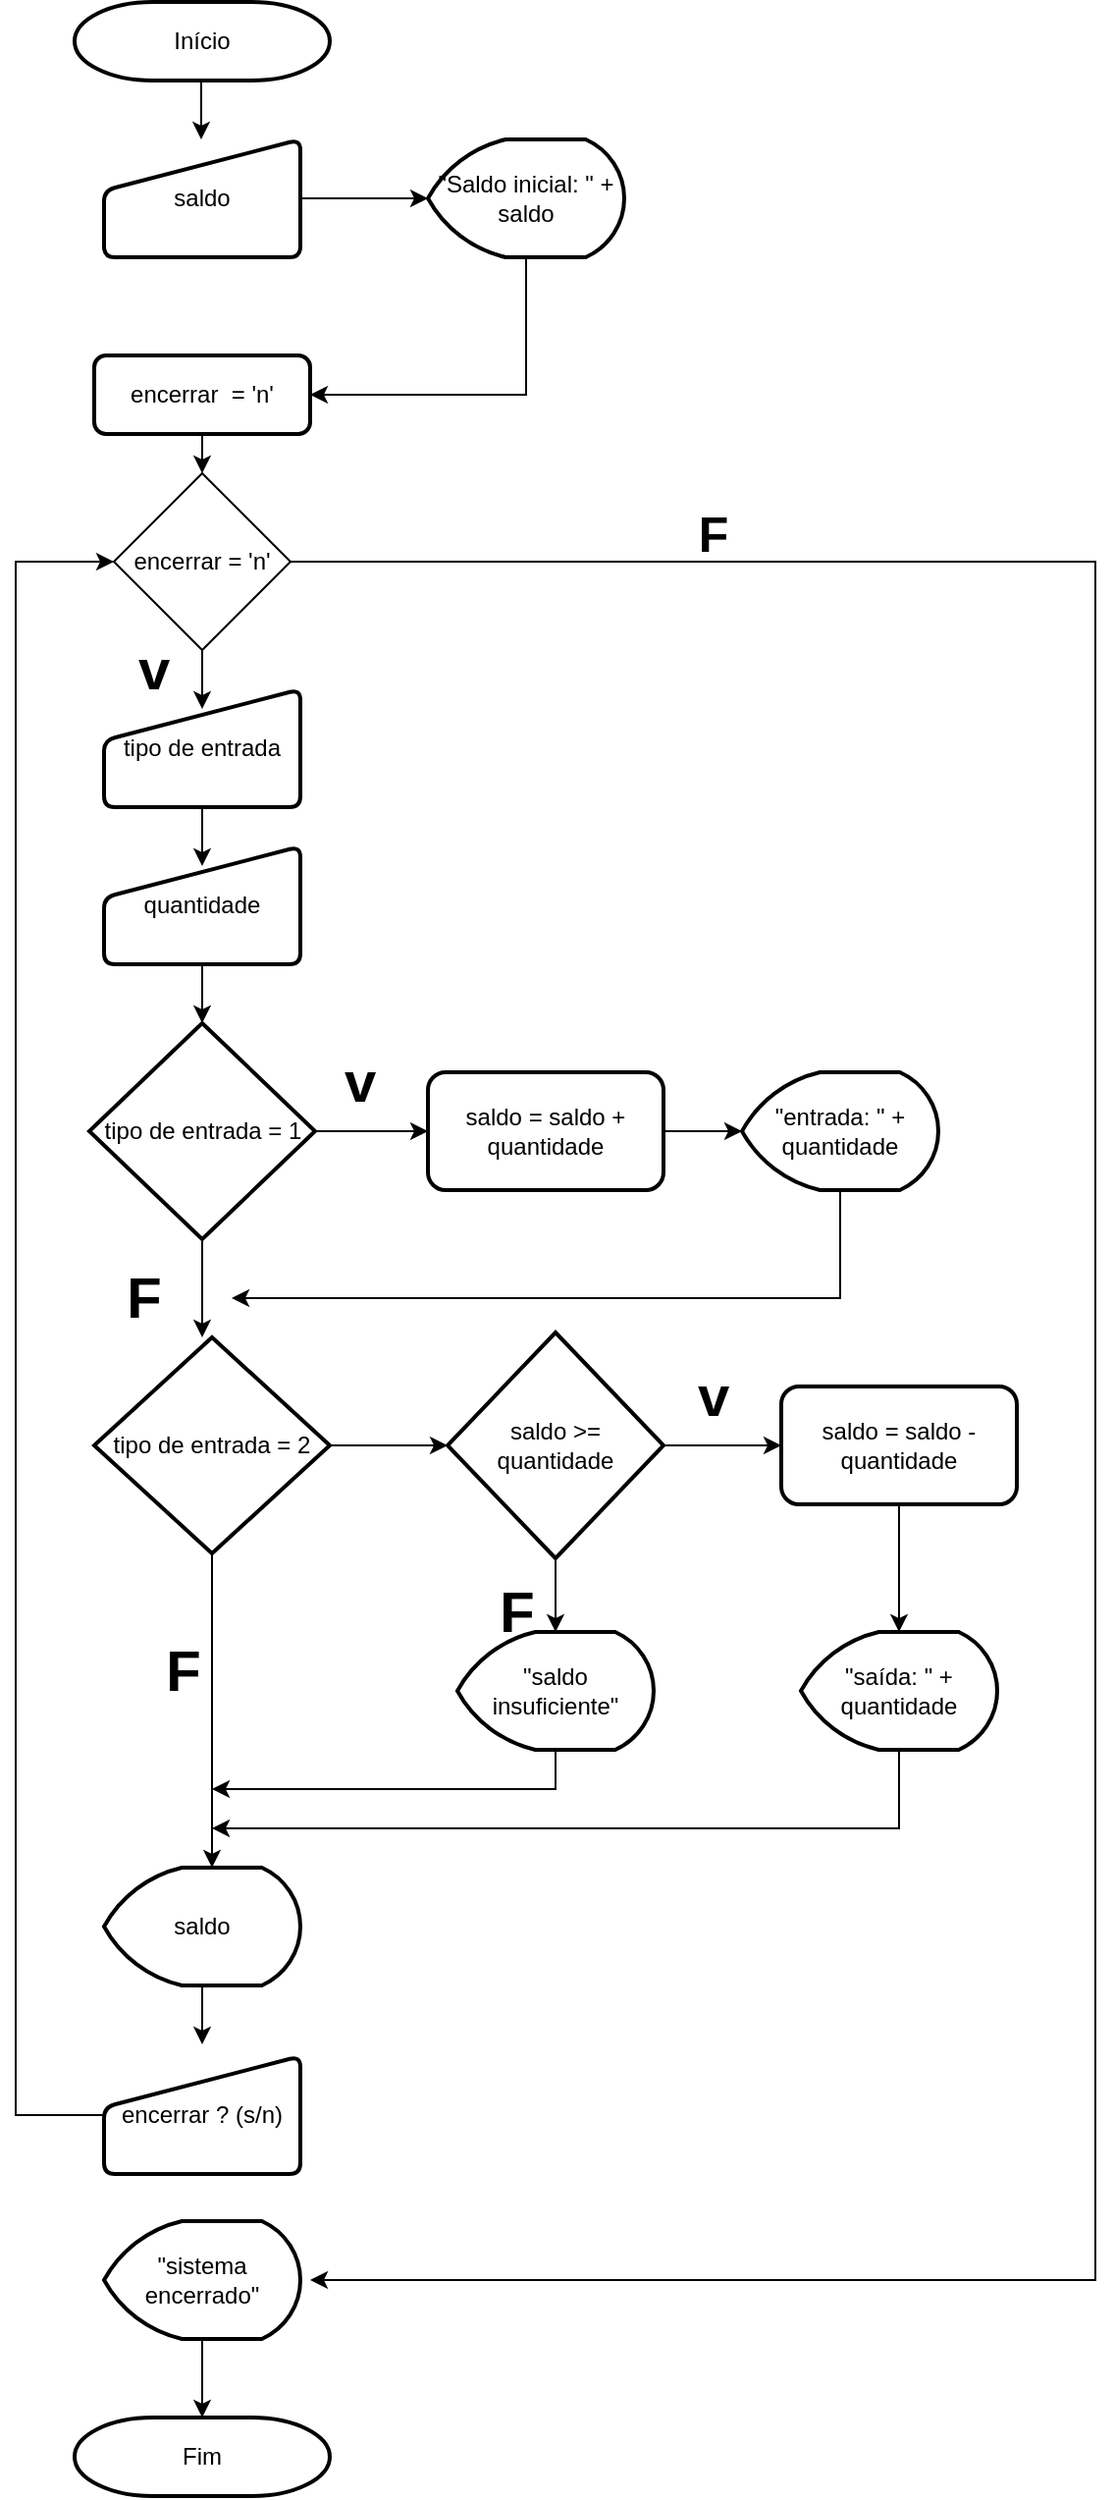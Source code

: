 <mxfile version="21.0.6" type="github">
  <diagram name="Página-1" id="KixKzHRUQ0QH3yWpuFrL">
    <mxGraphModel dx="880" dy="2814" grid="1" gridSize="10" guides="1" tooltips="1" connect="1" arrows="1" fold="1" page="1" pageScale="1" pageWidth="827" pageHeight="1169" math="0" shadow="0">
      <root>
        <mxCell id="0" />
        <mxCell id="1" parent="0" />
        <mxCell id="LtWXNLD-y333BuhR3tki-5" value="Início" style="strokeWidth=2;html=1;shape=mxgraph.flowchart.terminator;whiteSpace=wrap;" vertex="1" parent="1">
          <mxGeometry x="120" y="-1630" width="130" height="40" as="geometry" />
        </mxCell>
        <mxCell id="LtWXNLD-y333BuhR3tki-6" value="" style="endArrow=classic;html=1;rounded=0;" edge="1" parent="1">
          <mxGeometry width="50" height="50" relative="1" as="geometry">
            <mxPoint x="184.5" y="-1590" as="sourcePoint" />
            <mxPoint x="185" y="-1560" as="targetPoint" />
            <Array as="points">
              <mxPoint x="184.5" y="-1560" />
            </Array>
          </mxGeometry>
        </mxCell>
        <mxCell id="LtWXNLD-y333BuhR3tki-14" style="edgeStyle=orthogonalEdgeStyle;rounded=0;orthogonalLoop=1;jettySize=auto;html=1;" edge="1" parent="1" source="LtWXNLD-y333BuhR3tki-7">
          <mxGeometry relative="1" as="geometry">
            <mxPoint x="300" y="-1530" as="targetPoint" />
          </mxGeometry>
        </mxCell>
        <mxCell id="LtWXNLD-y333BuhR3tki-7" value="saldo" style="html=1;strokeWidth=2;shape=manualInput;whiteSpace=wrap;rounded=1;size=26;arcSize=11;" vertex="1" parent="1">
          <mxGeometry x="135" y="-1560" width="100" height="60" as="geometry" />
        </mxCell>
        <mxCell id="LtWXNLD-y333BuhR3tki-15" value="&quot;Saldo inicial: &quot; +&lt;br&gt;saldo" style="strokeWidth=2;html=1;shape=mxgraph.flowchart.display;whiteSpace=wrap;" vertex="1" parent="1">
          <mxGeometry x="300" y="-1560" width="100" height="60" as="geometry" />
        </mxCell>
        <mxCell id="LtWXNLD-y333BuhR3tki-16" value="" style="endArrow=classic;html=1;rounded=0;" edge="1" parent="1" source="LtWXNLD-y333BuhR3tki-15">
          <mxGeometry width="50" height="50" relative="1" as="geometry">
            <mxPoint x="350" y="-1450" as="sourcePoint" />
            <mxPoint x="240" y="-1430" as="targetPoint" />
            <Array as="points">
              <mxPoint x="350" y="-1430" />
            </Array>
          </mxGeometry>
        </mxCell>
        <mxCell id="LtWXNLD-y333BuhR3tki-18" value="encerrar&amp;nbsp; = &#39;n&#39;" style="rounded=1;whiteSpace=wrap;html=1;strokeWidth=2;" vertex="1" parent="1">
          <mxGeometry x="130" y="-1450" width="110" height="40" as="geometry" />
        </mxCell>
        <mxCell id="LtWXNLD-y333BuhR3tki-19" value="" style="endArrow=classic;html=1;rounded=0;" edge="1" parent="1" source="LtWXNLD-y333BuhR3tki-18">
          <mxGeometry width="50" height="50" relative="1" as="geometry">
            <mxPoint x="185" y="-1360" as="sourcePoint" />
            <mxPoint x="185" y="-1390" as="targetPoint" />
          </mxGeometry>
        </mxCell>
        <mxCell id="LtWXNLD-y333BuhR3tki-20" value="encerrar = &#39;n&#39;" style="rhombus;whiteSpace=wrap;html=1;" vertex="1" parent="1">
          <mxGeometry x="140" y="-1390" width="90" height="90" as="geometry" />
        </mxCell>
        <mxCell id="LtWXNLD-y333BuhR3tki-22" value="" style="endArrow=classic;html=1;rounded=0;" edge="1" parent="1" source="LtWXNLD-y333BuhR3tki-20">
          <mxGeometry width="50" height="50" relative="1" as="geometry">
            <mxPoint x="185" y="-1250" as="sourcePoint" />
            <mxPoint x="185" y="-1270" as="targetPoint" />
          </mxGeometry>
        </mxCell>
        <mxCell id="LtWXNLD-y333BuhR3tki-23" value="tipo de entrada" style="html=1;strokeWidth=2;shape=manualInput;whiteSpace=wrap;rounded=1;size=26;arcSize=11;" vertex="1" parent="1">
          <mxGeometry x="135" y="-1280" width="100" height="60" as="geometry" />
        </mxCell>
        <mxCell id="LtWXNLD-y333BuhR3tki-24" value="" style="endArrow=classic;html=1;rounded=0;" edge="1" parent="1" source="LtWXNLD-y333BuhR3tki-23">
          <mxGeometry width="50" height="50" relative="1" as="geometry">
            <mxPoint x="185" y="-1170" as="sourcePoint" />
            <mxPoint x="185" y="-1190" as="targetPoint" />
          </mxGeometry>
        </mxCell>
        <mxCell id="LtWXNLD-y333BuhR3tki-25" value="quantidade" style="html=1;strokeWidth=2;shape=manualInput;whiteSpace=wrap;rounded=1;size=26;arcSize=11;" vertex="1" parent="1">
          <mxGeometry x="135" y="-1200" width="100" height="60" as="geometry" />
        </mxCell>
        <mxCell id="LtWXNLD-y333BuhR3tki-26" value="" style="endArrow=classic;html=1;rounded=0;" edge="1" parent="1" source="LtWXNLD-y333BuhR3tki-25">
          <mxGeometry width="50" height="50" relative="1" as="geometry">
            <mxPoint x="185" y="-1080" as="sourcePoint" />
            <mxPoint x="185" y="-1110" as="targetPoint" />
          </mxGeometry>
        </mxCell>
        <mxCell id="LtWXNLD-y333BuhR3tki-27" value="tipo de entrada = 1" style="strokeWidth=2;html=1;shape=mxgraph.flowchart.decision;whiteSpace=wrap;" vertex="1" parent="1">
          <mxGeometry x="127.5" y="-1110" width="115" height="110" as="geometry" />
        </mxCell>
        <mxCell id="LtWXNLD-y333BuhR3tki-28" value="" style="endArrow=classic;html=1;rounded=0;" edge="1" parent="1" source="LtWXNLD-y333BuhR3tki-27">
          <mxGeometry width="50" height="50" relative="1" as="geometry">
            <mxPoint x="242.5" y="-1005" as="sourcePoint" />
            <mxPoint x="300" y="-1055" as="targetPoint" />
          </mxGeometry>
        </mxCell>
        <mxCell id="LtWXNLD-y333BuhR3tki-29" value="saldo = saldo + quantidade" style="rounded=1;whiteSpace=wrap;html=1;strokeWidth=2;" vertex="1" parent="1">
          <mxGeometry x="300" y="-1085" width="120" height="60" as="geometry" />
        </mxCell>
        <mxCell id="LtWXNLD-y333BuhR3tki-30" value="" style="endArrow=classic;html=1;rounded=0;" edge="1" parent="1" source="LtWXNLD-y333BuhR3tki-29">
          <mxGeometry width="50" height="50" relative="1" as="geometry">
            <mxPoint x="420" y="-1005" as="sourcePoint" />
            <mxPoint x="460" y="-1055" as="targetPoint" />
          </mxGeometry>
        </mxCell>
        <mxCell id="LtWXNLD-y333BuhR3tki-31" value="&quot;entrada: &quot; + quantidade" style="strokeWidth=2;html=1;shape=mxgraph.flowchart.display;whiteSpace=wrap;" vertex="1" parent="1">
          <mxGeometry x="460" y="-1085" width="100" height="60" as="geometry" />
        </mxCell>
        <mxCell id="LtWXNLD-y333BuhR3tki-32" value="" style="endArrow=classic;html=1;rounded=0;" edge="1" parent="1" source="LtWXNLD-y333BuhR3tki-27">
          <mxGeometry width="50" height="50" relative="1" as="geometry">
            <mxPoint x="185" y="-950" as="sourcePoint" />
            <mxPoint x="185" y="-950" as="targetPoint" />
          </mxGeometry>
        </mxCell>
        <mxCell id="LtWXNLD-y333BuhR3tki-33" value="" style="endArrow=classic;html=1;rounded=0;" edge="1" parent="1" source="LtWXNLD-y333BuhR3tki-31">
          <mxGeometry width="50" height="50" relative="1" as="geometry">
            <mxPoint x="510" y="-975" as="sourcePoint" />
            <mxPoint x="200" y="-970" as="targetPoint" />
            <Array as="points">
              <mxPoint x="510" y="-970" />
            </Array>
          </mxGeometry>
        </mxCell>
        <mxCell id="LtWXNLD-y333BuhR3tki-34" value="tipo de entrada = 2" style="strokeWidth=2;html=1;shape=mxgraph.flowchart.decision;whiteSpace=wrap;" vertex="1" parent="1">
          <mxGeometry x="130" y="-950" width="120" height="110" as="geometry" />
        </mxCell>
        <mxCell id="LtWXNLD-y333BuhR3tki-35" value="" style="endArrow=classic;html=1;rounded=0;" edge="1" parent="1" source="LtWXNLD-y333BuhR3tki-34">
          <mxGeometry width="50" height="50" relative="1" as="geometry">
            <mxPoint x="250" y="-845" as="sourcePoint" />
            <mxPoint x="310" y="-895" as="targetPoint" />
          </mxGeometry>
        </mxCell>
        <mxCell id="LtWXNLD-y333BuhR3tki-36" value="v" style="text;strokeColor=none;fillColor=none;html=1;fontSize=29;fontStyle=1;verticalAlign=middle;align=center;" vertex="1" parent="1">
          <mxGeometry x="110" y="-1310" width="100" height="40" as="geometry" />
        </mxCell>
        <mxCell id="LtWXNLD-y333BuhR3tki-37" value="v" style="text;strokeColor=none;fillColor=none;html=1;fontSize=29;fontStyle=1;verticalAlign=middle;align=center;" vertex="1" parent="1">
          <mxGeometry x="210" y="-1110" width="110" height="60" as="geometry" />
        </mxCell>
        <mxCell id="LtWXNLD-y333BuhR3tki-39" value="F" style="text;strokeColor=none;fillColor=none;html=1;fontSize=29;fontStyle=1;verticalAlign=middle;align=center;" vertex="1" parent="1">
          <mxGeometry x="100" y="-1000" width="110" height="60" as="geometry" />
        </mxCell>
        <mxCell id="LtWXNLD-y333BuhR3tki-40" value="saldo &amp;gt;= quantidade" style="strokeWidth=2;html=1;shape=mxgraph.flowchart.decision;whiteSpace=wrap;" vertex="1" parent="1">
          <mxGeometry x="310" y="-952.5" width="110" height="115" as="geometry" />
        </mxCell>
        <mxCell id="LtWXNLD-y333BuhR3tki-41" value="" style="endArrow=classic;html=1;rounded=0;" edge="1" parent="1" source="LtWXNLD-y333BuhR3tki-40">
          <mxGeometry width="50" height="50" relative="1" as="geometry">
            <mxPoint x="420" y="-845" as="sourcePoint" />
            <mxPoint x="480" y="-895" as="targetPoint" />
          </mxGeometry>
        </mxCell>
        <mxCell id="LtWXNLD-y333BuhR3tki-42" value="saldo = saldo - quantidade" style="rounded=1;whiteSpace=wrap;html=1;fontSize=12;strokeWidth=2;" vertex="1" parent="1">
          <mxGeometry x="480" y="-925" width="120" height="60" as="geometry" />
        </mxCell>
        <mxCell id="LtWXNLD-y333BuhR3tki-43" value="v" style="text;strokeColor=none;fillColor=none;html=1;fontSize=29;fontStyle=1;verticalAlign=middle;align=center;" vertex="1" parent="1">
          <mxGeometry x="390" y="-950" width="110" height="60" as="geometry" />
        </mxCell>
        <mxCell id="LtWXNLD-y333BuhR3tki-44" value="" style="endArrow=classic;html=1;rounded=0;" edge="1" parent="1" source="LtWXNLD-y333BuhR3tki-42">
          <mxGeometry width="50" height="50" relative="1" as="geometry">
            <mxPoint x="540" y="-815" as="sourcePoint" />
            <mxPoint x="540" y="-800" as="targetPoint" />
          </mxGeometry>
        </mxCell>
        <mxCell id="LtWXNLD-y333BuhR3tki-45" value="" style="endArrow=classic;html=1;rounded=0;" edge="1" parent="1" source="LtWXNLD-y333BuhR3tki-40">
          <mxGeometry width="50" height="50" relative="1" as="geometry">
            <mxPoint x="365" y="-787.5" as="sourcePoint" />
            <mxPoint x="365" y="-800" as="targetPoint" />
          </mxGeometry>
        </mxCell>
        <mxCell id="LtWXNLD-y333BuhR3tki-46" value="&quot;saída: &quot; + quantidade" style="strokeWidth=2;html=1;shape=mxgraph.flowchart.display;whiteSpace=wrap;" vertex="1" parent="1">
          <mxGeometry x="490" y="-800" width="100" height="60" as="geometry" />
        </mxCell>
        <mxCell id="LtWXNLD-y333BuhR3tki-47" value="&quot;saldo insuficiente&quot;" style="strokeWidth=2;html=1;shape=mxgraph.flowchart.display;whiteSpace=wrap;" vertex="1" parent="1">
          <mxGeometry x="315" y="-800" width="100" height="60" as="geometry" />
        </mxCell>
        <mxCell id="LtWXNLD-y333BuhR3tki-48" value="F" style="text;strokeColor=none;fillColor=none;html=1;fontSize=29;fontStyle=1;verticalAlign=middle;align=center;" vertex="1" parent="1">
          <mxGeometry x="290" y="-840" width="110" height="60" as="geometry" />
        </mxCell>
        <mxCell id="LtWXNLD-y333BuhR3tki-49" value="" style="endArrow=classic;html=1;rounded=0;" edge="1" parent="1" source="LtWXNLD-y333BuhR3tki-34">
          <mxGeometry width="50" height="50" relative="1" as="geometry">
            <mxPoint x="190" y="-790" as="sourcePoint" />
            <mxPoint x="190" y="-680" as="targetPoint" />
          </mxGeometry>
        </mxCell>
        <mxCell id="LtWXNLD-y333BuhR3tki-50" value="F" style="text;strokeColor=none;fillColor=none;html=1;fontSize=29;fontStyle=1;verticalAlign=middle;align=center;" vertex="1" parent="1">
          <mxGeometry x="120" y="-810" width="110" height="60" as="geometry" />
        </mxCell>
        <mxCell id="LtWXNLD-y333BuhR3tki-52" value="" style="endArrow=classic;html=1;rounded=0;" edge="1" parent="1" source="LtWXNLD-y333BuhR3tki-47">
          <mxGeometry width="50" height="50" relative="1" as="geometry">
            <mxPoint x="365" y="-690" as="sourcePoint" />
            <mxPoint x="190" y="-720" as="targetPoint" />
            <Array as="points">
              <mxPoint x="365" y="-720" />
            </Array>
          </mxGeometry>
        </mxCell>
        <mxCell id="LtWXNLD-y333BuhR3tki-53" value="" style="endArrow=classic;html=1;rounded=0;" edge="1" parent="1" source="LtWXNLD-y333BuhR3tki-46">
          <mxGeometry width="50" height="50" relative="1" as="geometry">
            <mxPoint x="540" y="-690" as="sourcePoint" />
            <mxPoint x="190" y="-700" as="targetPoint" />
            <Array as="points">
              <mxPoint x="540" y="-700" />
            </Array>
          </mxGeometry>
        </mxCell>
        <mxCell id="LtWXNLD-y333BuhR3tki-54" value="saldo" style="strokeWidth=2;html=1;shape=mxgraph.flowchart.display;whiteSpace=wrap;" vertex="1" parent="1">
          <mxGeometry x="135" y="-680" width="100" height="60" as="geometry" />
        </mxCell>
        <mxCell id="LtWXNLD-y333BuhR3tki-55" value="" style="endArrow=classic;html=1;rounded=0;" edge="1" parent="1" source="LtWXNLD-y333BuhR3tki-54">
          <mxGeometry width="50" height="50" relative="1" as="geometry">
            <mxPoint x="185" y="-570" as="sourcePoint" />
            <mxPoint x="185" y="-590" as="targetPoint" />
          </mxGeometry>
        </mxCell>
        <mxCell id="LtWXNLD-y333BuhR3tki-56" value="encerrar ? (s/n)" style="html=1;strokeWidth=2;shape=manualInput;whiteSpace=wrap;rounded=1;size=26;arcSize=11;" vertex="1" parent="1">
          <mxGeometry x="135" y="-584" width="100" height="60" as="geometry" />
        </mxCell>
        <mxCell id="LtWXNLD-y333BuhR3tki-57" value="" style="endArrow=classic;html=1;rounded=0;entryX=0;entryY=0.5;entryDx=0;entryDy=0;" edge="1" parent="1" source="LtWXNLD-y333BuhR3tki-56" target="LtWXNLD-y333BuhR3tki-20">
          <mxGeometry width="50" height="50" relative="1" as="geometry">
            <mxPoint x="64.289" y="-504" as="sourcePoint" />
            <mxPoint x="90" y="-1350" as="targetPoint" />
            <Array as="points">
              <mxPoint x="100" y="-554" />
              <mxPoint x="90" y="-554" />
              <mxPoint x="90" y="-1330" />
              <mxPoint x="90" y="-1345" />
            </Array>
          </mxGeometry>
        </mxCell>
        <mxCell id="LtWXNLD-y333BuhR3tki-59" value="" style="endArrow=classic;html=1;rounded=0;" edge="1" parent="1" source="LtWXNLD-y333BuhR3tki-20">
          <mxGeometry width="50" height="50" relative="1" as="geometry">
            <mxPoint x="230" y="-1295" as="sourcePoint" />
            <mxPoint x="240" y="-470" as="targetPoint" />
            <Array as="points">
              <mxPoint x="640" y="-1345" />
              <mxPoint x="640" y="-620" />
              <mxPoint x="640" y="-470" />
            </Array>
          </mxGeometry>
        </mxCell>
        <mxCell id="LtWXNLD-y333BuhR3tki-60" value="F" style="text;strokeColor=none;fillColor=none;html=1;fontSize=25;fontStyle=1;verticalAlign=middle;align=center;" vertex="1" parent="1">
          <mxGeometry x="390" y="-1390" width="110" height="60" as="geometry" />
        </mxCell>
        <mxCell id="LtWXNLD-y333BuhR3tki-61" value="&quot;sistema encerrado&quot;" style="strokeWidth=2;html=1;shape=mxgraph.flowchart.display;whiteSpace=wrap;" vertex="1" parent="1">
          <mxGeometry x="135" y="-500" width="100" height="60" as="geometry" />
        </mxCell>
        <mxCell id="LtWXNLD-y333BuhR3tki-62" value="" style="endArrow=classic;html=1;rounded=0;" edge="1" parent="1" source="LtWXNLD-y333BuhR3tki-61">
          <mxGeometry width="50" height="50" relative="1" as="geometry">
            <mxPoint x="185" y="-390" as="sourcePoint" />
            <mxPoint x="185" y="-400" as="targetPoint" />
          </mxGeometry>
        </mxCell>
        <mxCell id="LtWXNLD-y333BuhR3tki-63" value="Fim" style="strokeWidth=2;html=1;shape=mxgraph.flowchart.terminator;whiteSpace=wrap;" vertex="1" parent="1">
          <mxGeometry x="120" y="-400" width="130" height="40" as="geometry" />
        </mxCell>
      </root>
    </mxGraphModel>
  </diagram>
</mxfile>

